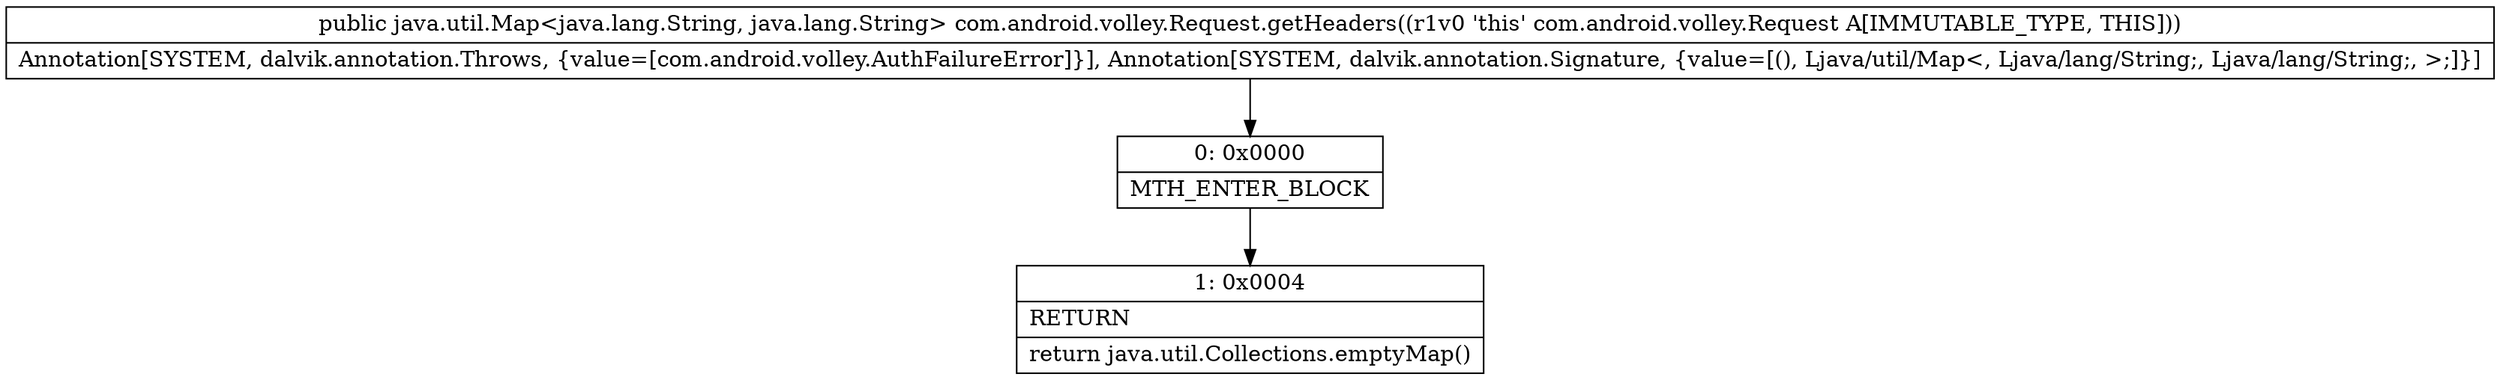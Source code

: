 digraph "CFG forcom.android.volley.Request.getHeaders()Ljava\/util\/Map;" {
Node_0 [shape=record,label="{0\:\ 0x0000|MTH_ENTER_BLOCK\l}"];
Node_1 [shape=record,label="{1\:\ 0x0004|RETURN\l|return java.util.Collections.emptyMap()\l}"];
MethodNode[shape=record,label="{public java.util.Map\<java.lang.String, java.lang.String\> com.android.volley.Request.getHeaders((r1v0 'this' com.android.volley.Request A[IMMUTABLE_TYPE, THIS]))  | Annotation[SYSTEM, dalvik.annotation.Throws, \{value=[com.android.volley.AuthFailureError]\}], Annotation[SYSTEM, dalvik.annotation.Signature, \{value=[(), Ljava\/util\/Map\<, Ljava\/lang\/String;, Ljava\/lang\/String;, \>;]\}]\l}"];
MethodNode -> Node_0;
Node_0 -> Node_1;
}

